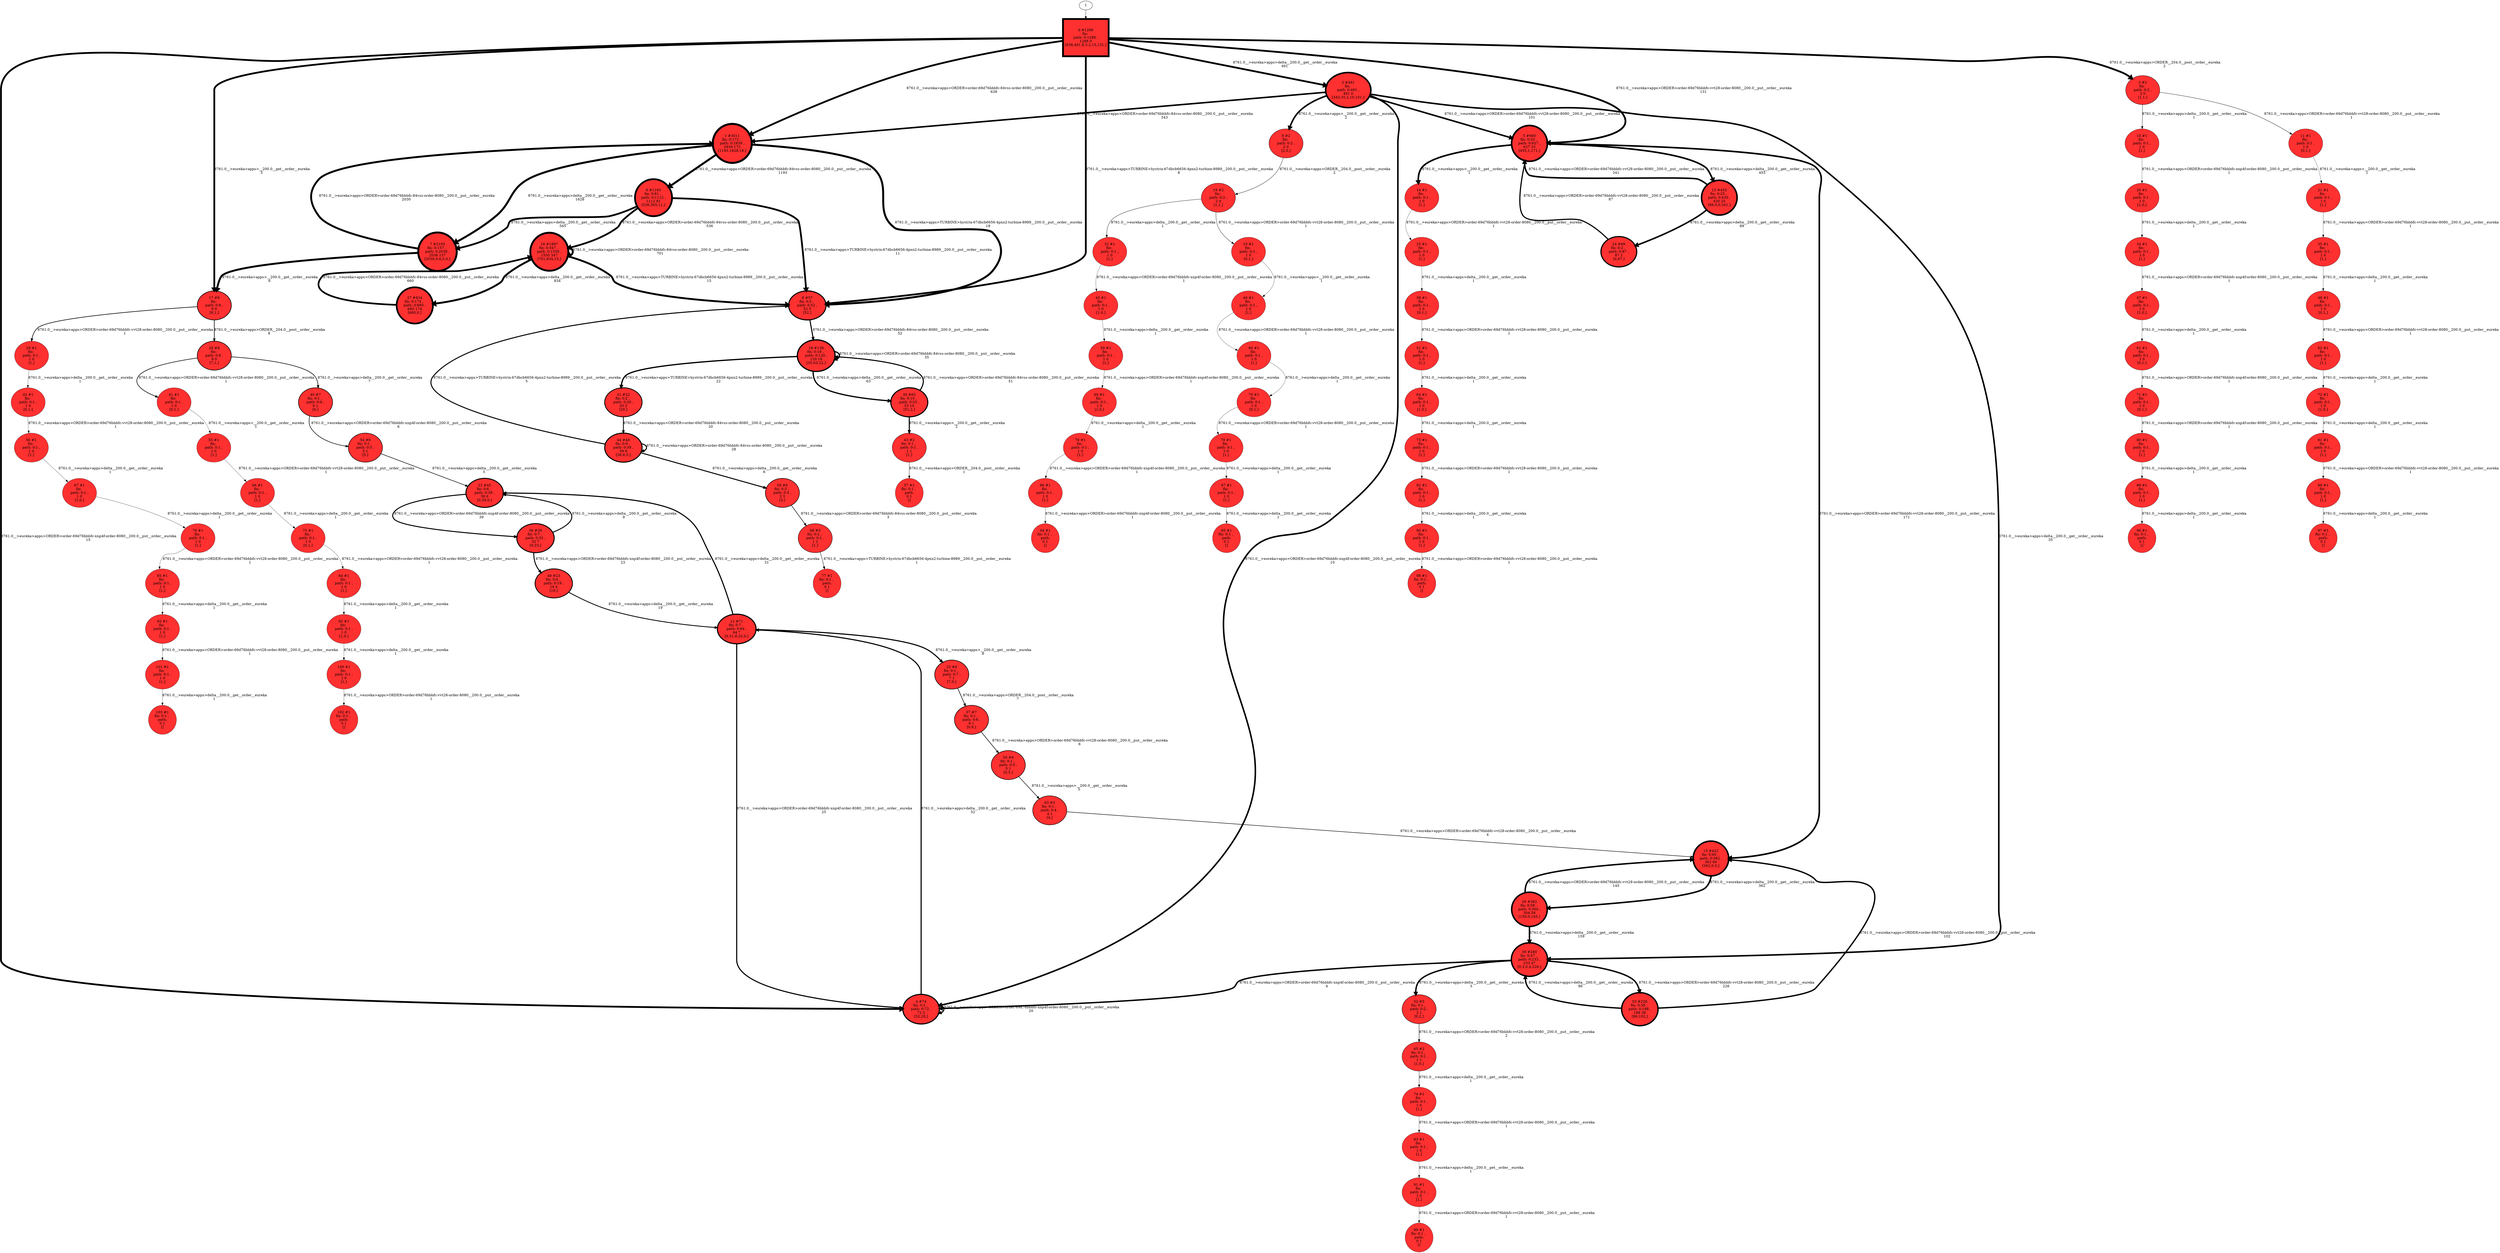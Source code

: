 // produced with flexfringe // 
digraph DFA {
	0 [label="root" shape=box];
		I -> 0;
	0 [ label="0 #1288
fin: 
 path: 0:1288 , 
1288 0
[638,491,8,3,2,15,131,]" , style=filled, fillcolor="firebrick1", width=2.09944, height=2.09944, penwidth=7.16162];
		0 -> 1 [label="8761.0__>eureka>apps>ORDER>order-69d76bbbfc-84vss-order-8080__200.0__put__order__eureka
638 " , penwidth=7.16162 ];
		0 -> 2 [label="8761.0__>eureka>apps>delta__200.0__get__order__eureka
491 " , penwidth=7.16162 ];
		0 -> 8 [label="8761.0__>eureka>apps>TURBINE>hystrix-67dbcb6656-4pxn2-turbine-8989__200.0__put__order__eureka
8 " , penwidth=7.16162 ];
		0 -> 17 [label="8761.0__>eureka>apps>__200.0__get__order__eureka
3 " , penwidth=7.16162 ];
		0 -> 3 [label="8761.0__>eureka>apps>ORDER__204.0__post__order__eureka
2 " , penwidth=7.16162 ];
		0 -> 4 [label="8761.0__>eureka>apps>ORDER>order-69d76bbbfc-xnp4f-order-8080__200.0__put__order__eureka
15 " , penwidth=7.16162 ];
		0 -> 5 [label="8761.0__>eureka>apps>ORDER>order-69d76bbbfc-vvt28-order-8080__200.0__put__order__eureka
131 " , penwidth=7.16162 ];
	1 [ label="1 #3011
fin: 0:172 , 
 path: 0:2839 , 
2839 172
[1193,1628,18,]" , style=filled, fillcolor="firebrick1", width=2.19837, height=2.19837, penwidth=8.01036];
		1 -> 6 [label="8761.0__>eureka>apps>ORDER>order-69d76bbbfc-84vss-order-8080__200.0__put__order__eureka
1193 " , penwidth=8.01036 ];
		1 -> 7 [label="8761.0__>eureka>apps>delta__200.0__get__order__eureka
1628 " , penwidth=8.01036 ];
		1 -> 8 [label="8761.0__>eureka>apps>TURBINE>hystrix-67dbcb6656-4pxn2-turbine-8989__200.0__put__order__eureka
18 " , penwidth=8.01036 ];
	2 [ label="2 #491
fin: 
 path: 0:491 , 
491 0
[343,35,2,10,101,]" , style=filled, fillcolor="firebrick1", width=1.97387, height=1.97387, penwidth=6.19848];
		2 -> 1 [label="8761.0__>eureka>apps>ORDER>order-69d76bbbfc-84vss-order-8080__200.0__put__order__eureka
343 " , penwidth=6.19848 ];
		2 -> 39 [label="8761.0__>eureka>apps>delta__200.0__get__order__eureka
35 " , penwidth=6.19848 ];
		2 -> 9 [label="8761.0__>eureka>apps>__200.0__get__order__eureka
2 " , penwidth=6.19848 ];
		2 -> 4 [label="8761.0__>eureka>apps>ORDER>order-69d76bbbfc-xnp4f-order-8080__200.0__put__order__eureka
10 " , penwidth=6.19848 ];
		2 -> 5 [label="8761.0__>eureka>apps>ORDER>order-69d76bbbfc-vvt28-order-8080__200.0__put__order__eureka
101 " , penwidth=6.19848 ];
	3 [ label="3 #2
fin: 
 path: 0:2 , 
2 0
[1,1,]" , style=filled, fillcolor="firebrick1", width=0.741276, height=0.741276, penwidth=1.09861];
		3 -> 10 [label="8761.0__>eureka>apps>delta__200.0__get__order__eureka
1 " , penwidth=1.09861 ];
		3 -> 11 [label="8761.0__>eureka>apps>ORDER>order-69d76bbbfc-vvt28-order-8080__200.0__put__order__eureka
1 " , penwidth=1.09861 ];
	4 [ label="4 #74
fin: 0:2 , 
 path: 0:72 , 
72 2
[52,20,]" , style=filled, fillcolor="firebrick1", width=1.671, height=1.671, penwidth=4.31749];
		4 -> 12 [label="8761.0__>eureka>apps>delta__200.0__get__order__eureka
52 " , penwidth=4.31749 ];
		4 -> 4 [label="8761.0__>eureka>apps>ORDER>order-69d76bbbfc-xnp4f-order-8080__200.0__put__order__eureka
20 " , penwidth=4.31749 ];
	5 [ label="5 #660
fin: 0:33 , 
 path: 0:627 , 
627 33
[455,1,171,]" , style=filled, fillcolor="firebrick1", width=2.01407, height=2.01407, penwidth=6.49375];
		5 -> 13 [label="8761.0__>eureka>apps>delta__200.0__get__order__eureka
455 " , penwidth=6.49375 ];
		5 -> 14 [label="8761.0__>eureka>apps>__200.0__get__order__eureka
1 " , penwidth=6.49375 ];
		5 -> 15 [label="8761.0__>eureka>apps>ORDER>order-69d76bbbfc-vvt28-order-8080__200.0__put__order__eureka
171 " , penwidth=6.49375 ];
	6 [ label="6 #1193
fin: 0:81 , 
 path: 0:1112 , 
1112 81
[536,565,11,]" , style=filled, fillcolor="firebrick1", width=2.09002, height=2.09002, penwidth=7.08506];
		6 -> 16 [label="8761.0__>eureka>apps>ORDER>order-69d76bbbfc-84vss-order-8080__200.0__put__order__eureka
536 " , penwidth=7.08506 ];
		6 -> 7 [label="8761.0__>eureka>apps>delta__200.0__get__order__eureka
565 " , penwidth=7.08506 ];
		6 -> 8 [label="8761.0__>eureka>apps>TURBINE>hystrix-67dbcb6656-4pxn2-turbine-8989__200.0__put__order__eureka
11 " , penwidth=7.08506 ];
	7 [ label="7 #2193
fin: 0:157 , 
 path: 0:2036 , 
2036 157
[2030,0,6,0,0,]" , style=filled, fillcolor="firebrick1", width=2.16257, height=2.16257, penwidth=7.69348];
		7 -> 1 [label="8761.0__>eureka>apps>ORDER>order-69d76bbbfc-84vss-order-8080__200.0__put__order__eureka
2030 " , penwidth=7.69348 ];
		7 -> 17 [label="8761.0__>eureka>apps>__200.0__get__order__eureka
6 " , penwidth=7.69348 ];
	8 [ label="8 #57
fin: 0:5 , 
 path: 0:52 , 
52 5
[52,]" , style=filled, fillcolor="firebrick1", width=1.62145, height=1.62145, penwidth=4.06044];
		8 -> 18 [label="8761.0__>eureka>apps>ORDER>order-69d76bbbfc-84vss-order-8080__200.0__put__order__eureka
52 " , penwidth=4.06044 ];
	9 [ label="9 #2
fin: 
 path: 0:2 , 
2 0
[2,0,]" , style=filled, fillcolor="firebrick1", width=0.741276, height=0.741276, penwidth=1.09861];
		9 -> 19 [label="8761.0__>eureka>apps>ORDER__204.0__post__order__eureka
2 " , penwidth=1.09861 ];
	29 [ label="29 #1
fin: 
 path: 0:1 , 
1 0
[1,]" , style=filled, fillcolor="firebrick1", width=0.526589, height=0.526589, penwidth=0.693147];
		29 -> 42 [label="8761.0__>eureka>apps>delta__200.0__get__order__eureka
1 " , penwidth=0.693147 ];
	10 [ label="10 #1
fin: 
 path: 0:1 , 
1 0
[1,]" , style=filled, fillcolor="firebrick1", width=0.526589, height=0.526589, penwidth=0.693147];
		10 -> 20 [label="8761.0__>eureka>apps>ORDER>order-69d76bbbfc-xnp4f-order-8080__200.0__put__order__eureka
1 " , penwidth=0.693147 ];
	11 [ label="11 #1
fin: 
 path: 0:1 , 
1 0
[0,1,]" , style=filled, fillcolor="firebrick1", width=0.526589, height=0.526589, penwidth=0.693147];
		11 -> 21 [label="8761.0__>eureka>apps>__200.0__get__order__eureka
1 " , penwidth=0.693147 ];
	12 [ label="12 #71
fin: 0:7 , 
 path: 0:64 , 
64 7
[0,31,8,25,0,]" , style=filled, fillcolor="firebrick1", width=1.66329, height=1.66329, penwidth=4.27667];
		12 -> 22 [label="8761.0__>eureka>apps>delta__200.0__get__order__eureka
31 " , penwidth=4.27667 ];
		12 -> 23 [label="8761.0__>eureka>apps>__200.0__get__order__eureka
8 " , penwidth=4.27667 ];
		12 -> 4 [label="8761.0__>eureka>apps>ORDER>order-69d76bbbfc-xnp4f-order-8080__200.0__put__order__eureka
25 " , penwidth=4.27667 ];
	13 [ label="13 #455
fin: 0:25 , 
 path: 0:430 , 
430 25
[89,0,0,341,]" , style=filled, fillcolor="firebrick1", width=1.96326, height=1.96326, penwidth=6.12249];
		13 -> 24 [label="8761.0__>eureka>apps>delta__200.0__get__order__eureka
89 " , penwidth=6.12249 ];
		13 -> 5 [label="8761.0__>eureka>apps>ORDER>order-69d76bbbfc-vvt28-order-8080__200.0__put__order__eureka
341 " , penwidth=6.12249 ];
	14 [ label="14 #1
fin: 
 path: 0:1 , 
1 0
[1,]" , style=filled, fillcolor="firebrick1", width=0.526589, height=0.526589, penwidth=0.693147];
		14 -> 25 [label="8761.0__>eureka>apps>ORDER>order-69d76bbbfc-vvt28-order-8080__200.0__put__order__eureka
1 " , penwidth=0.693147 ];
	15 [ label="15 #422
fin: 0:60 , 
 path: 0:362 , 
362 60
[362,0,0,]" , style=filled, fillcolor="firebrick1", width=1.95265, height=1.95265, penwidth=6.04737];
		15 -> 26 [label="8761.0__>eureka>apps>delta__200.0__get__order__eureka
362 " , penwidth=6.04737 ];
	16 [ label="16 #1897
fin: 0:347 , 
 path: 0:1550 , 
1550 347
[701,834,15,]" , style=filled, fillcolor="firebrick1", width=2.14576, height=2.14576, penwidth=7.54856];
		16 -> 16 [label="8761.0__>eureka>apps>ORDER>order-69d76bbbfc-84vss-order-8080__200.0__put__order__eureka
701 " , penwidth=7.54856 ];
		16 -> 27 [label="8761.0__>eureka>apps>delta__200.0__get__order__eureka
834 " , penwidth=7.54856 ];
		16 -> 8 [label="8761.0__>eureka>apps>TURBINE>hystrix-67dbcb6656-4pxn2-turbine-8989__200.0__put__order__eureka
15 " , penwidth=7.54856 ];
	17 [ label="17 #9
fin: 
 path: 0:9 , 
9 0
[8,1,]" , style=filled, fillcolor="firebrick1", width=1.19471, height=1.19471, penwidth=2.30259];
		17 -> 28 [label="8761.0__>eureka>apps>ORDER__204.0__post__order__eureka
8 " , penwidth=2.30259 ];
		17 -> 29 [label="8761.0__>eureka>apps>ORDER>order-69d76bbbfc-vvt28-order-8080__200.0__put__order__eureka
1 " , penwidth=2.30259 ];
	18 [ label="18 #138
fin: 0:18 , 
 path: 0:120 , 
120 18
[35,63,22,]" , style=filled, fillcolor="firebrick1", width=1.78078, height=1.78078, penwidth=4.93447];
		18 -> 18 [label="8761.0__>eureka>apps>ORDER>order-69d76bbbfc-84vss-order-8080__200.0__put__order__eureka
35 " , penwidth=4.93447 ];
		18 -> 30 [label="8761.0__>eureka>apps>delta__200.0__get__order__eureka
63 " , penwidth=4.93447 ];
		18 -> 31 [label="8761.0__>eureka>apps>TURBINE>hystrix-67dbcb6656-4pxn2-turbine-8989__200.0__put__order__eureka
22 " , penwidth=4.93447 ];
	19 [ label="19 #2
fin: 
 path: 0:2 , 
2 0
[1,1,]" , style=filled, fillcolor="firebrick1", width=0.741276, height=0.741276, penwidth=1.09861];
		19 -> 32 [label="8761.0__>eureka>apps>delta__200.0__get__order__eureka
1 " , penwidth=1.09861 ];
		19 -> 33 [label="8761.0__>eureka>apps>ORDER>order-69d76bbbfc-vvt28-order-8080__200.0__put__order__eureka
1 " , penwidth=1.09861 ];
	41 [ label="41 #1
fin: 
 path: 0:1 , 
1 0
[0,1,]" , style=filled, fillcolor="firebrick1", width=0.526589, height=0.526589, penwidth=0.693147];
		41 -> 55 [label="8761.0__>eureka>apps>__200.0__get__order__eureka
1 " , penwidth=0.693147 ];
	42 [ label="42 #1
fin: 
 path: 0:1 , 
1 0
[0,1,]" , style=filled, fillcolor="firebrick1", width=0.526589, height=0.526589, penwidth=0.693147];
		42 -> 56 [label="8761.0__>eureka>apps>ORDER>order-69d76bbbfc-vvt28-order-8080__200.0__put__order__eureka
1 " , penwidth=0.693147 ];
	20 [ label="20 #1
fin: 
 path: 0:1 , 
1 0
[1,0,]" , style=filled, fillcolor="firebrick1", width=0.526589, height=0.526589, penwidth=0.693147];
		20 -> 34 [label="8761.0__>eureka>apps>delta__200.0__get__order__eureka
1 " , penwidth=0.693147 ];
	21 [ label="21 #1
fin: 
 path: 0:1 , 
1 0
[1,]" , style=filled, fillcolor="firebrick1", width=0.526589, height=0.526589, penwidth=0.693147];
		21 -> 35 [label="8761.0__>eureka>apps>ORDER>order-69d76bbbfc-vvt28-order-8080__200.0__put__order__eureka
1 " , penwidth=0.693147 ];
	22 [ label="22 #45
fin: 0:6 , 
 path: 0:39 , 
39 6
[0,39,0,]" , style=filled, fillcolor="firebrick1", width=1.57457, height=1.57457, penwidth=3.82864];
		22 -> 36 [label="8761.0__>eureka>apps>ORDER>order-69d76bbbfc-xnp4f-order-8080__200.0__put__order__eureka
39 " , penwidth=3.82864 ];
	23 [ label="23 #8
fin: 0:1 , 
 path: 0:7 , 
7 1
[7,0,]" , style=filled, fillcolor="firebrick1", width=1.16228, height=1.16228, penwidth=2.19722];
		23 -> 37 [label="8761.0__>eureka>apps>ORDER__204.0__post__order__eureka
7 " , penwidth=2.19722 ];
	24 [ label="24 #89
fin: 0:2 , 
 path: 0:87 , 
87 2
[0,87,]" , style=filled, fillcolor="firebrick1", width=1.70471, height=1.70471, penwidth=4.49981];
		24 -> 5 [label="8761.0__>eureka>apps>ORDER>order-69d76bbbfc-vvt28-order-8080__200.0__put__order__eureka
87 " , penwidth=4.49981 ];
	25 [ label="25 #1
fin: 
 path: 0:1 , 
1 0
[1,]" , style=filled, fillcolor="firebrick1", width=0.526589, height=0.526589, penwidth=0.693147];
		25 -> 38 [label="8761.0__>eureka>apps>delta__200.0__get__order__eureka
1 " , penwidth=0.693147 ];
	26 [ label="26 #362
fin: 0:58 , 
 path: 0:304 , 
304 58
[159,0,145,]" , style=filled, fillcolor="firebrick1", width=1.93071, height=1.93071, penwidth=5.8944];
		26 -> 39 [label="8761.0__>eureka>apps>delta__200.0__get__order__eureka
159 " , penwidth=5.8944 ];
		26 -> 15 [label="8761.0__>eureka>apps>ORDER>order-69d76bbbfc-vvt28-order-8080__200.0__put__order__eureka
145 " , penwidth=5.8944 ];
	27 [ label="27 #834
fin: 0:174 , 
 path: 0:660 , 
660 174
[660,0,]" , style=filled, fillcolor="firebrick1", width=2.04478, height=2.04478, penwidth=6.72743];
		27 -> 16 [label="8761.0__>eureka>apps>ORDER>order-69d76bbbfc-84vss-order-8080__200.0__put__order__eureka
660 " , penwidth=6.72743 ];
	28 [ label="28 #8
fin: 
 path: 0:8 , 
8 0
[7,1,]" , style=filled, fillcolor="firebrick1", width=1.16228, height=1.16228, penwidth=2.19722];
		28 -> 40 [label="8761.0__>eureka>apps>delta__200.0__get__order__eureka
7 " , penwidth=2.19722 ];
		28 -> 41 [label="8761.0__>eureka>apps>ORDER>order-69d76bbbfc-vvt28-order-8080__200.0__put__order__eureka
1 " , penwidth=2.19722 ];
	30 [ label="30 #63
fin: 0:10 , 
 path: 0:53 , 
53 10
[51,2,]" , style=filled, fillcolor="firebrick1", width=1.64072, height=1.64072, penwidth=4.15888];
		30 -> 18 [label="8761.0__>eureka>apps>ORDER>order-69d76bbbfc-84vss-order-8080__200.0__put__order__eureka
51 " , penwidth=4.15888 ];
		30 -> 43 [label="8761.0__>eureka>apps>__200.0__get__order__eureka
2 " , penwidth=4.15888 ];
	31 [ label="31 #22
fin: 0:2 , 
 path: 0:20 , 
20 2
[20,]" , style=filled, fillcolor="firebrick1", width=1.41961, height=1.41961, penwidth=3.13549];
		31 -> 44 [label="8761.0__>eureka>apps>ORDER>order-69d76bbbfc-84vss-order-8080__200.0__put__order__eureka
20 " , penwidth=3.13549 ];
	32 [ label="32 #1
fin: 
 path: 0:1 , 
1 0
[1,]" , style=filled, fillcolor="firebrick1", width=0.526589, height=0.526589, penwidth=0.693147];
		32 -> 45 [label="8761.0__>eureka>apps>ORDER>order-69d76bbbfc-xnp4f-order-8080__200.0__put__order__eureka
1 " , penwidth=0.693147 ];
	33 [ label="33 #1
fin: 
 path: 0:1 , 
1 0
[0,1,]" , style=filled, fillcolor="firebrick1", width=0.526589, height=0.526589, penwidth=0.693147];
		33 -> 46 [label="8761.0__>eureka>apps>__200.0__get__order__eureka
1 " , penwidth=0.693147 ];
	55 [ label="55 #1
fin: 
 path: 0:1 , 
1 0
[1,]" , style=filled, fillcolor="firebrick1", width=0.526589, height=0.526589, penwidth=0.693147];
		55 -> 66 [label="8761.0__>eureka>apps>ORDER>order-69d76bbbfc-vvt28-order-8080__200.0__put__order__eureka
1 " , penwidth=0.693147 ];
	56 [ label="56 #1
fin: 
 path: 0:1 , 
1 0
[1,]" , style=filled, fillcolor="firebrick1", width=0.526589, height=0.526589, penwidth=0.693147];
		56 -> 67 [label="8761.0__>eureka>apps>delta__200.0__get__order__eureka
1 " , penwidth=0.693147 ];
	34 [ label="34 #1
fin: 
 path: 0:1 , 
1 0
[1,]" , style=filled, fillcolor="firebrick1", width=0.526589, height=0.526589, penwidth=0.693147];
		34 -> 47 [label="8761.0__>eureka>apps>ORDER>order-69d76bbbfc-xnp4f-order-8080__200.0__put__order__eureka
1 " , penwidth=0.693147 ];
	35 [ label="35 #1
fin: 
 path: 0:1 , 
1 0
[1,]" , style=filled, fillcolor="firebrick1", width=0.526589, height=0.526589, penwidth=0.693147];
		35 -> 48 [label="8761.0__>eureka>apps>delta__200.0__get__order__eureka
1 " , penwidth=0.693147 ];
	36 [ label="36 #39
fin: 0:7 , 
 path: 0:32 , 
32 7
[9,23,]" , style=filled, fillcolor="firebrick1", width=1.54519, height=1.54519, penwidth=3.68888];
		36 -> 22 [label="8761.0__>eureka>apps>delta__200.0__get__order__eureka
9 " , penwidth=3.68888 ];
		36 -> 49 [label="8761.0__>eureka>apps>ORDER>order-69d76bbbfc-xnp4f-order-8080__200.0__put__order__eureka
23 " , penwidth=3.68888 ];
	37 [ label="37 #7
fin: 0:1 , 
 path: 0:6 , 
6 1
[0,6,]" , style=filled, fillcolor="firebrick1", width=1.12475, height=1.12475, penwidth=2.07944];
		37 -> 50 [label="8761.0__>eureka>apps>ORDER>order-69d76bbbfc-vvt28-order-8080__200.0__put__order__eureka
6 " , penwidth=2.07944 ];
	38 [ label="38 #1
fin: 
 path: 0:1 , 
1 0
[0,1,]" , style=filled, fillcolor="firebrick1", width=0.526589, height=0.526589, penwidth=0.693147];
		38 -> 51 [label="8761.0__>eureka>apps>ORDER>order-69d76bbbfc-vvt28-order-8080__200.0__put__order__eureka
1 " , penwidth=0.693147 ];
	39 [ label="39 #280
fin: 0:47 , 
 path: 0:233 , 
233 47
[0,3,0,4,226,]" , style=filled, fillcolor="firebrick1", width=1.89286, height=1.89286, penwidth=5.63835];
		39 -> 52 [label="8761.0__>eureka>apps>delta__200.0__get__order__eureka
3 " , penwidth=5.63835 ];
		39 -> 4 [label="8761.0__>eureka>apps>ORDER>order-69d76bbbfc-xnp4f-order-8080__200.0__put__order__eureka
4 " , penwidth=5.63835 ];
		39 -> 53 [label="8761.0__>eureka>apps>ORDER>order-69d76bbbfc-vvt28-order-8080__200.0__put__order__eureka
226 " , penwidth=5.63835 ];
	40 [ label="40 #7
fin: 0:1 , 
 path: 0:6 , 
6 1
[6,]" , style=filled, fillcolor="firebrick1", width=1.12475, height=1.12475, penwidth=2.07944];
		40 -> 54 [label="8761.0__>eureka>apps>ORDER>order-69d76bbbfc-xnp4f-order-8080__200.0__put__order__eureka
6 " , penwidth=2.07944 ];
	44 [ label="44 #48
fin: 0:9 , 
 path: 0:39 , 
39 9
[28,6,5,]" , style=filled, fillcolor="firebrick1", width=1.58756, height=1.58756, penwidth=3.89182];
		44 -> 44 [label="8761.0__>eureka>apps>ORDER>order-69d76bbbfc-84vss-order-8080__200.0__put__order__eureka
28 " , penwidth=3.89182 ];
		44 -> 58 [label="8761.0__>eureka>apps>delta__200.0__get__order__eureka
6 " , penwidth=3.89182 ];
		44 -> 8 [label="8761.0__>eureka>apps>TURBINE>hystrix-67dbcb6656-4pxn2-turbine-8989__200.0__put__order__eureka
5 " , penwidth=3.89182 ];
	45 [ label="45 #1
fin: 
 path: 0:1 , 
1 0
[1,0,]" , style=filled, fillcolor="firebrick1", width=0.526589, height=0.526589, penwidth=0.693147];
		45 -> 59 [label="8761.0__>eureka>apps>delta__200.0__get__order__eureka
1 " , penwidth=0.693147 ];
	46 [ label="46 #1
fin: 
 path: 0:1 , 
1 0
[1,]" , style=filled, fillcolor="firebrick1", width=0.526589, height=0.526589, penwidth=0.693147];
		46 -> 60 [label="8761.0__>eureka>apps>ORDER>order-69d76bbbfc-vvt28-order-8080__200.0__put__order__eureka
1 " , penwidth=0.693147 ];
	66 [ label="66 #1
fin: 
 path: 0:1 , 
1 0
[1,]" , style=filled, fillcolor="firebrick1", width=0.526589, height=0.526589, penwidth=0.693147];
		66 -> 75 [label="8761.0__>eureka>apps>delta__200.0__get__order__eureka
1 " , penwidth=0.693147 ];
	67 [ label="67 #1
fin: 
 path: 0:1 , 
1 0
[1,0,]" , style=filled, fillcolor="firebrick1", width=0.526589, height=0.526589, penwidth=0.693147];
		67 -> 76 [label="8761.0__>eureka>apps>delta__200.0__get__order__eureka
1 " , penwidth=0.693147 ];
	47 [ label="47 #1
fin: 
 path: 0:1 , 
1 0
[1,0,]" , style=filled, fillcolor="firebrick1", width=0.526589, height=0.526589, penwidth=0.693147];
		47 -> 61 [label="8761.0__>eureka>apps>delta__200.0__get__order__eureka
1 " , penwidth=0.693147 ];
	48 [ label="48 #1
fin: 
 path: 0:1 , 
1 0
[0,1,]" , style=filled, fillcolor="firebrick1", width=0.526589, height=0.526589, penwidth=0.693147];
		48 -> 62 [label="8761.0__>eureka>apps>ORDER>order-69d76bbbfc-vvt28-order-8080__200.0__put__order__eureka
1 " , penwidth=0.693147 ];
	49 [ label="49 #23
fin: 0:4 , 
 path: 0:19 , 
19 4
[19,]" , style=filled, fillcolor="firebrick1", width=1.42985, height=1.42985, penwidth=3.17805];
		49 -> 12 [label="8761.0__>eureka>apps>delta__200.0__get__order__eureka
19 " , penwidth=3.17805 ];
	50 [ label="50 #6
fin: 0:1 , 
 path: 0:5 , 
5 1
[0,5,]" , style=filled, fillcolor="firebrick1", width=1.08042, height=1.08042, penwidth=1.94591];
		50 -> 63 [label="8761.0__>eureka>apps>__200.0__get__order__eureka
5 " , penwidth=1.94591 ];
	51 [ label="51 #1
fin: 
 path: 0:1 , 
1 0
[1,]" , style=filled, fillcolor="firebrick1", width=0.526589, height=0.526589, penwidth=0.693147];
		51 -> 64 [label="8761.0__>eureka>apps>delta__200.0__get__order__eureka
1 " , penwidth=0.693147 ];
	53 [ label="53 #226
fin: 0:38 , 
 path: 0:188 , 
188 38
[86,102,]" , style=filled, fillcolor="firebrick1", width=1.86019, height=1.86019, penwidth=5.42495];
		53 -> 39 [label="8761.0__>eureka>apps>delta__200.0__get__order__eureka
86 " , penwidth=5.42495 ];
		53 -> 15 [label="8761.0__>eureka>apps>ORDER>order-69d76bbbfc-vvt28-order-8080__200.0__put__order__eureka
102 " , penwidth=5.42495 ];
	54 [ label="54 #6
fin: 0:1 , 
 path: 0:5 , 
5 1
[5,]" , style=filled, fillcolor="firebrick1", width=1.08042, height=1.08042, penwidth=1.94591];
		54 -> 22 [label="8761.0__>eureka>apps>delta__200.0__get__order__eureka
5 " , penwidth=1.94591 ];
	59 [ label="59 #1
fin: 
 path: 0:1 , 
1 0
[1,]" , style=filled, fillcolor="firebrick1", width=0.526589, height=0.526589, penwidth=0.693147];
		59 -> 69 [label="8761.0__>eureka>apps>ORDER>order-69d76bbbfc-xnp4f-order-8080__200.0__put__order__eureka
1 " , penwidth=0.693147 ];
	60 [ label="60 #1
fin: 
 path: 0:1 , 
1 0
[1,]" , style=filled, fillcolor="firebrick1", width=0.526589, height=0.526589, penwidth=0.693147];
		60 -> 70 [label="8761.0__>eureka>apps>delta__200.0__get__order__eureka
1 " , penwidth=0.693147 ];
	75 [ label="75 #1
fin: 
 path: 0:1 , 
1 0
[0,1,]" , style=filled, fillcolor="firebrick1", width=0.526589, height=0.526589, penwidth=0.693147];
		75 -> 84 [label="8761.0__>eureka>apps>ORDER>order-69d76bbbfc-vvt28-order-8080__200.0__put__order__eureka
1 " , penwidth=0.693147 ];
	76 [ label="76 #1
fin: 
 path: 0:1 , 
1 0
[1,]" , style=filled, fillcolor="firebrick1", width=0.526589, height=0.526589, penwidth=0.693147];
		76 -> 85 [label="8761.0__>eureka>apps>ORDER>order-69d76bbbfc-vvt28-order-8080__200.0__put__order__eureka
1 " , penwidth=0.693147 ];
	61 [ label="61 #1
fin: 
 path: 0:1 , 
1 0
[0,1,]" , style=filled, fillcolor="firebrick1", width=0.526589, height=0.526589, penwidth=0.693147];
		61 -> 71 [label="8761.0__>eureka>apps>ORDER>order-69d76bbbfc-xnp4f-order-8080__200.0__put__order__eureka
1 " , penwidth=0.693147 ];
	62 [ label="62 #1
fin: 
 path: 0:1 , 
1 0
[1,]" , style=filled, fillcolor="firebrick1", width=0.526589, height=0.526589, penwidth=0.693147];
		62 -> 72 [label="8761.0__>eureka>apps>delta__200.0__get__order__eureka
1 " , penwidth=0.693147 ];
	63 [ label="63 #5
fin: 0:1 , 
 path: 0:4 , 
4 1
[4,]" , style=filled, fillcolor="firebrick1", width=1.02667, height=1.02667, penwidth=1.79176];
		63 -> 15 [label="8761.0__>eureka>apps>ORDER>order-69d76bbbfc-vvt28-order-8080__200.0__put__order__eureka
4 " , penwidth=1.79176 ];
	64 [ label="64 #1
fin: 
 path: 0:1 , 
1 0
[1,0,]" , style=filled, fillcolor="firebrick1", width=0.526589, height=0.526589, penwidth=0.693147];
		64 -> 73 [label="8761.0__>eureka>apps>delta__200.0__get__order__eureka
1 " , penwidth=0.693147 ];
	74 [ label="74 #1
fin: 
 path: 0:1 , 
1 0
[1,]" , style=filled, fillcolor="firebrick1", width=0.526589, height=0.526589, penwidth=0.693147];
		74 -> 83 [label="8761.0__>eureka>apps>ORDER>order-69d76bbbfc-vvt28-order-8080__200.0__put__order__eureka
1 " , penwidth=0.693147 ];
	69 [ label="69 #1
fin: 
 path: 0:1 , 
1 0
[1,0,]" , style=filled, fillcolor="firebrick1", width=0.526589, height=0.526589, penwidth=0.693147];
		69 -> 78 [label="8761.0__>eureka>apps>delta__200.0__get__order__eureka
1 " , penwidth=0.693147 ];
	70 [ label="70 #1
fin: 
 path: 0:1 , 
1 0
[0,1,]" , style=filled, fillcolor="firebrick1", width=0.526589, height=0.526589, penwidth=0.693147];
		70 -> 79 [label="8761.0__>eureka>apps>ORDER>order-69d76bbbfc-vvt28-order-8080__200.0__put__order__eureka
1 " , penwidth=0.693147 ];
	84 [ label="84 #1
fin: 
 path: 0:1 , 
1 0
[1,]" , style=filled, fillcolor="firebrick1", width=0.526589, height=0.526589, penwidth=0.693147];
		84 -> 92 [label="8761.0__>eureka>apps>delta__200.0__get__order__eureka
1 " , penwidth=0.693147 ];
	85 [ label="85 #1
fin: 
 path: 0:1 , 
1 0
[1,]" , style=filled, fillcolor="firebrick1", width=0.526589, height=0.526589, penwidth=0.693147];
		85 -> 93 [label="8761.0__>eureka>apps>delta__200.0__get__order__eureka
1 " , penwidth=0.693147 ];
	71 [ label="71 #1
fin: 
 path: 0:1 , 
1 0
[0,1,]" , style=filled, fillcolor="firebrick1", width=0.526589, height=0.526589, penwidth=0.693147];
		71 -> 80 [label="8761.0__>eureka>apps>ORDER>order-69d76bbbfc-xnp4f-order-8080__200.0__put__order__eureka
1 " , penwidth=0.693147 ];
	72 [ label="72 #1
fin: 
 path: 0:1 , 
1 0
[1,0,]" , style=filled, fillcolor="firebrick1", width=0.526589, height=0.526589, penwidth=0.693147];
		72 -> 81 [label="8761.0__>eureka>apps>delta__200.0__get__order__eureka
1 " , penwidth=0.693147 ];
	73 [ label="73 #1
fin: 
 path: 0:1 , 
1 0
[1,]" , style=filled, fillcolor="firebrick1", width=0.526589, height=0.526589, penwidth=0.693147];
		73 -> 82 [label="8761.0__>eureka>apps>ORDER>order-69d76bbbfc-vvt28-order-8080__200.0__put__order__eureka
1 " , penwidth=0.693147 ];
	83 [ label="83 #1
fin: 
 path: 0:1 , 
1 0
[1,]" , style=filled, fillcolor="firebrick1", width=0.526589, height=0.526589, penwidth=0.693147];
		83 -> 91 [label="8761.0__>eureka>apps>delta__200.0__get__order__eureka
1 " , penwidth=0.693147 ];
	78 [ label="78 #1
fin: 
 path: 0:1 , 
1 0
[1,]" , style=filled, fillcolor="firebrick1", width=0.526589, height=0.526589, penwidth=0.693147];
		78 -> 86 [label="8761.0__>eureka>apps>ORDER>order-69d76bbbfc-xnp4f-order-8080__200.0__put__order__eureka
1 " , penwidth=0.693147 ];
	79 [ label="79 #1
fin: 
 path: 0:1 , 
1 0
[1,]" , style=filled, fillcolor="firebrick1", width=0.526589, height=0.526589, penwidth=0.693147];
		79 -> 87 [label="8761.0__>eureka>apps>delta__200.0__get__order__eureka
1 " , penwidth=0.693147 ];
	92 [ label="92 #1
fin: 
 path: 0:1 , 
1 0
[1,0,]" , style=filled, fillcolor="firebrick1", width=0.526589, height=0.526589, penwidth=0.693147];
		92 -> 100 [label="8761.0__>eureka>apps>delta__200.0__get__order__eureka
1 " , penwidth=0.693147 ];
	93 [ label="93 #1
fin: 
 path: 0:1 , 
1 0
[1,]" , style=filled, fillcolor="firebrick1", width=0.526589, height=0.526589, penwidth=0.693147];
		93 -> 101 [label="8761.0__>eureka>apps>ORDER>order-69d76bbbfc-vvt28-order-8080__200.0__put__order__eureka
1 " , penwidth=0.693147 ];
	80 [ label="80 #1
fin: 
 path: 0:1 , 
1 0
[1,]" , style=filled, fillcolor="firebrick1", width=0.526589, height=0.526589, penwidth=0.693147];
		80 -> 88 [label="8761.0__>eureka>apps>delta__200.0__get__order__eureka
1 " , penwidth=0.693147 ];
	81 [ label="81 #1
fin: 
 path: 0:1 , 
1 0
[1,]" , style=filled, fillcolor="firebrick1", width=0.526589, height=0.526589, penwidth=0.693147];
		81 -> 89 [label="8761.0__>eureka>apps>ORDER>order-69d76bbbfc-vvt28-order-8080__200.0__put__order__eureka
1 " , penwidth=0.693147 ];
	82 [ label="82 #1
fin: 
 path: 0:1 , 
1 0
[1,]" , style=filled, fillcolor="firebrick1", width=0.526589, height=0.526589, penwidth=0.693147];
		82 -> 90 [label="8761.0__>eureka>apps>delta__200.0__get__order__eureka
1 " , penwidth=0.693147 ];
	91 [ label="91 #1
fin: 
 path: 0:1 , 
1 0
[1,]" , style=filled, fillcolor="firebrick1", width=0.526589, height=0.526589, penwidth=0.693147];
		91 -> 99 [label="8761.0__>eureka>apps>ORDER>order-69d76bbbfc-vvt28-order-8080__200.0__put__order__eureka
1 " , penwidth=0.693147 ];
	86 [ label="86 #1
fin: 
 path: 0:1 , 
1 0
[1,]" , style=filled, fillcolor="firebrick1", width=0.526589, height=0.526589, penwidth=0.693147];
		86 -> 94 [label="8761.0__>eureka>apps>ORDER>order-69d76bbbfc-xnp4f-order-8080__200.0__put__order__eureka
1 " , penwidth=0.693147 ];
	87 [ label="87 #1
fin: 
 path: 0:1 , 
1 0
[1,]" , style=filled, fillcolor="firebrick1", width=0.526589, height=0.526589, penwidth=0.693147];
		87 -> 95 [label="8761.0__>eureka>apps>delta__200.0__get__order__eureka
1 " , penwidth=0.693147 ];
	100 [ label="100 #1
fin: 
 path: 0:1 , 
1 0
[1,]" , style=filled, fillcolor="firebrick1", width=0.526589, height=0.526589, penwidth=0.693147];
		100 -> 102 [label="8761.0__>eureka>apps>ORDER>order-69d76bbbfc-vvt28-order-8080__200.0__put__order__eureka
1 " , penwidth=0.693147 ];
	101 [ label="101 #1
fin: 
 path: 0:1 , 
1 0
[1,]" , style=filled, fillcolor="firebrick1", width=0.526589, height=0.526589, penwidth=0.693147];
		101 -> 103 [label="8761.0__>eureka>apps>delta__200.0__get__order__eureka
1 " , penwidth=0.693147 ];
	88 [ label="88 #1
fin: 
 path: 0:1 , 
1 0
[1,]" , style=filled, fillcolor="firebrick1", width=0.526589, height=0.526589, penwidth=0.693147];
		88 -> 96 [label="8761.0__>eureka>apps>delta__200.0__get__order__eureka
1 " , penwidth=0.693147 ];
	89 [ label="89 #1
fin: 
 path: 0:1 , 
1 0
[1,]" , style=filled, fillcolor="firebrick1", width=0.526589, height=0.526589, penwidth=0.693147];
		89 -> 97 [label="8761.0__>eureka>apps>delta__200.0__get__order__eureka
1 " , penwidth=0.693147 ];
	90 [ label="90 #1
fin: 
 path: 0:1 , 
1 0
[1,]" , style=filled, fillcolor="firebrick1", width=0.526589, height=0.526589, penwidth=0.693147];
		90 -> 98 [label="8761.0__>eureka>apps>ORDER>order-69d76bbbfc-vvt28-order-8080__200.0__put__order__eureka
1 " , penwidth=0.693147 ];
	52 [ label="52 #3
fin: 0:1 , 
 path: 0:2 , 
2 1
[0,2,]" , style=filled, fillcolor="firebrick1", width=0.869742, height=0.869742, penwidth=1.38629];
		52 -> 65 [label="8761.0__>eureka>apps>ORDER>order-69d76bbbfc-vvt28-order-8080__200.0__put__order__eureka
2 " , penwidth=1.38629 ];
	43 [ label="43 #2
fin: 0:1 , 
 path: 0:1 , 
1 1
[1,]" , style=filled, fillcolor="firebrick1", width=0.741276, height=0.741276, penwidth=1.09861];
		43 -> 57 [label="8761.0__>eureka>apps>ORDER__204.0__post__order__eureka
1 " , penwidth=1.09861 ];
	68 [ label="68 #3
fin: 0:2 , 
 path: 0:1 , 
1 2
[1,]" , style=filled, fillcolor="firebrick1", width=0.869742, height=0.869742, penwidth=1.38629];
		68 -> 77 [label="8761.0__>eureka>apps>TURBINE>hystrix-67dbcb6656-4pxn2-turbine-8989__200.0__put__order__eureka
1 " , penwidth=1.38629 ];
	58 [ label="58 #6
fin: 0:3 , 
 path: 0:3 , 
3 3
[3,]" , style=filled, fillcolor="firebrick1", width=1.08042, height=1.08042, penwidth=1.94591];
		58 -> 68 [label="8761.0__>eureka>apps>ORDER>order-69d76bbbfc-84vss-order-8080__200.0__put__order__eureka
3 " , penwidth=1.94591 ];
	99 [ label="99 #1
fin: 0:1 , 
 path: 
0 1
[]" , style=filled, fillcolor="firebrick1", width=0.526589, height=0.526589, penwidth=0.693147];
	94 [ label="94 #1
fin: 0:1 , 
 path: 
0 1
[]" , style=filled, fillcolor="firebrick1", width=0.526589, height=0.526589, penwidth=0.693147];
	95 [ label="95 #1
fin: 0:1 , 
 path: 
0 1
[]" , style=filled, fillcolor="firebrick1", width=0.526589, height=0.526589, penwidth=0.693147];
	57 [ label="57 #1
fin: 0:1 , 
 path: 
0 1
[]" , style=filled, fillcolor="firebrick1", width=0.526589, height=0.526589, penwidth=0.693147];
	77 [ label="77 #1
fin: 0:1 , 
 path: 
0 1
[]" , style=filled, fillcolor="firebrick1", width=0.526589, height=0.526589, penwidth=0.693147];
	102 [ label="102 #1
fin: 0:1 , 
 path: 
0 1
[]" , style=filled, fillcolor="firebrick1", width=0.526589, height=0.526589, penwidth=0.693147];
	103 [ label="103 #1
fin: 0:1 , 
 path: 
0 1
[]" , style=filled, fillcolor="firebrick1", width=0.526589, height=0.526589, penwidth=0.693147];
	96 [ label="96 #1
fin: 0:1 , 
 path: 
0 1
[]" , style=filled, fillcolor="firebrick1", width=0.526589, height=0.526589, penwidth=0.693147];
	97 [ label="97 #1
fin: 0:1 , 
 path: 
0 1
[]" , style=filled, fillcolor="firebrick1", width=0.526589, height=0.526589, penwidth=0.693147];
	98 [ label="98 #1
fin: 0:1 , 
 path: 
0 1
[]" , style=filled, fillcolor="firebrick1", width=0.526589, height=0.526589, penwidth=0.693147];
	65 [ label="65 #2
fin: 0:1 , 
 path: 0:1 , 
1 1
[1,0,]" , style=filled, fillcolor="firebrick1", width=0.741276, height=0.741276, penwidth=1.09861];
		65 -> 74 [label="8761.0__>eureka>apps>delta__200.0__get__order__eureka
1 " , penwidth=1.09861 ];
}

